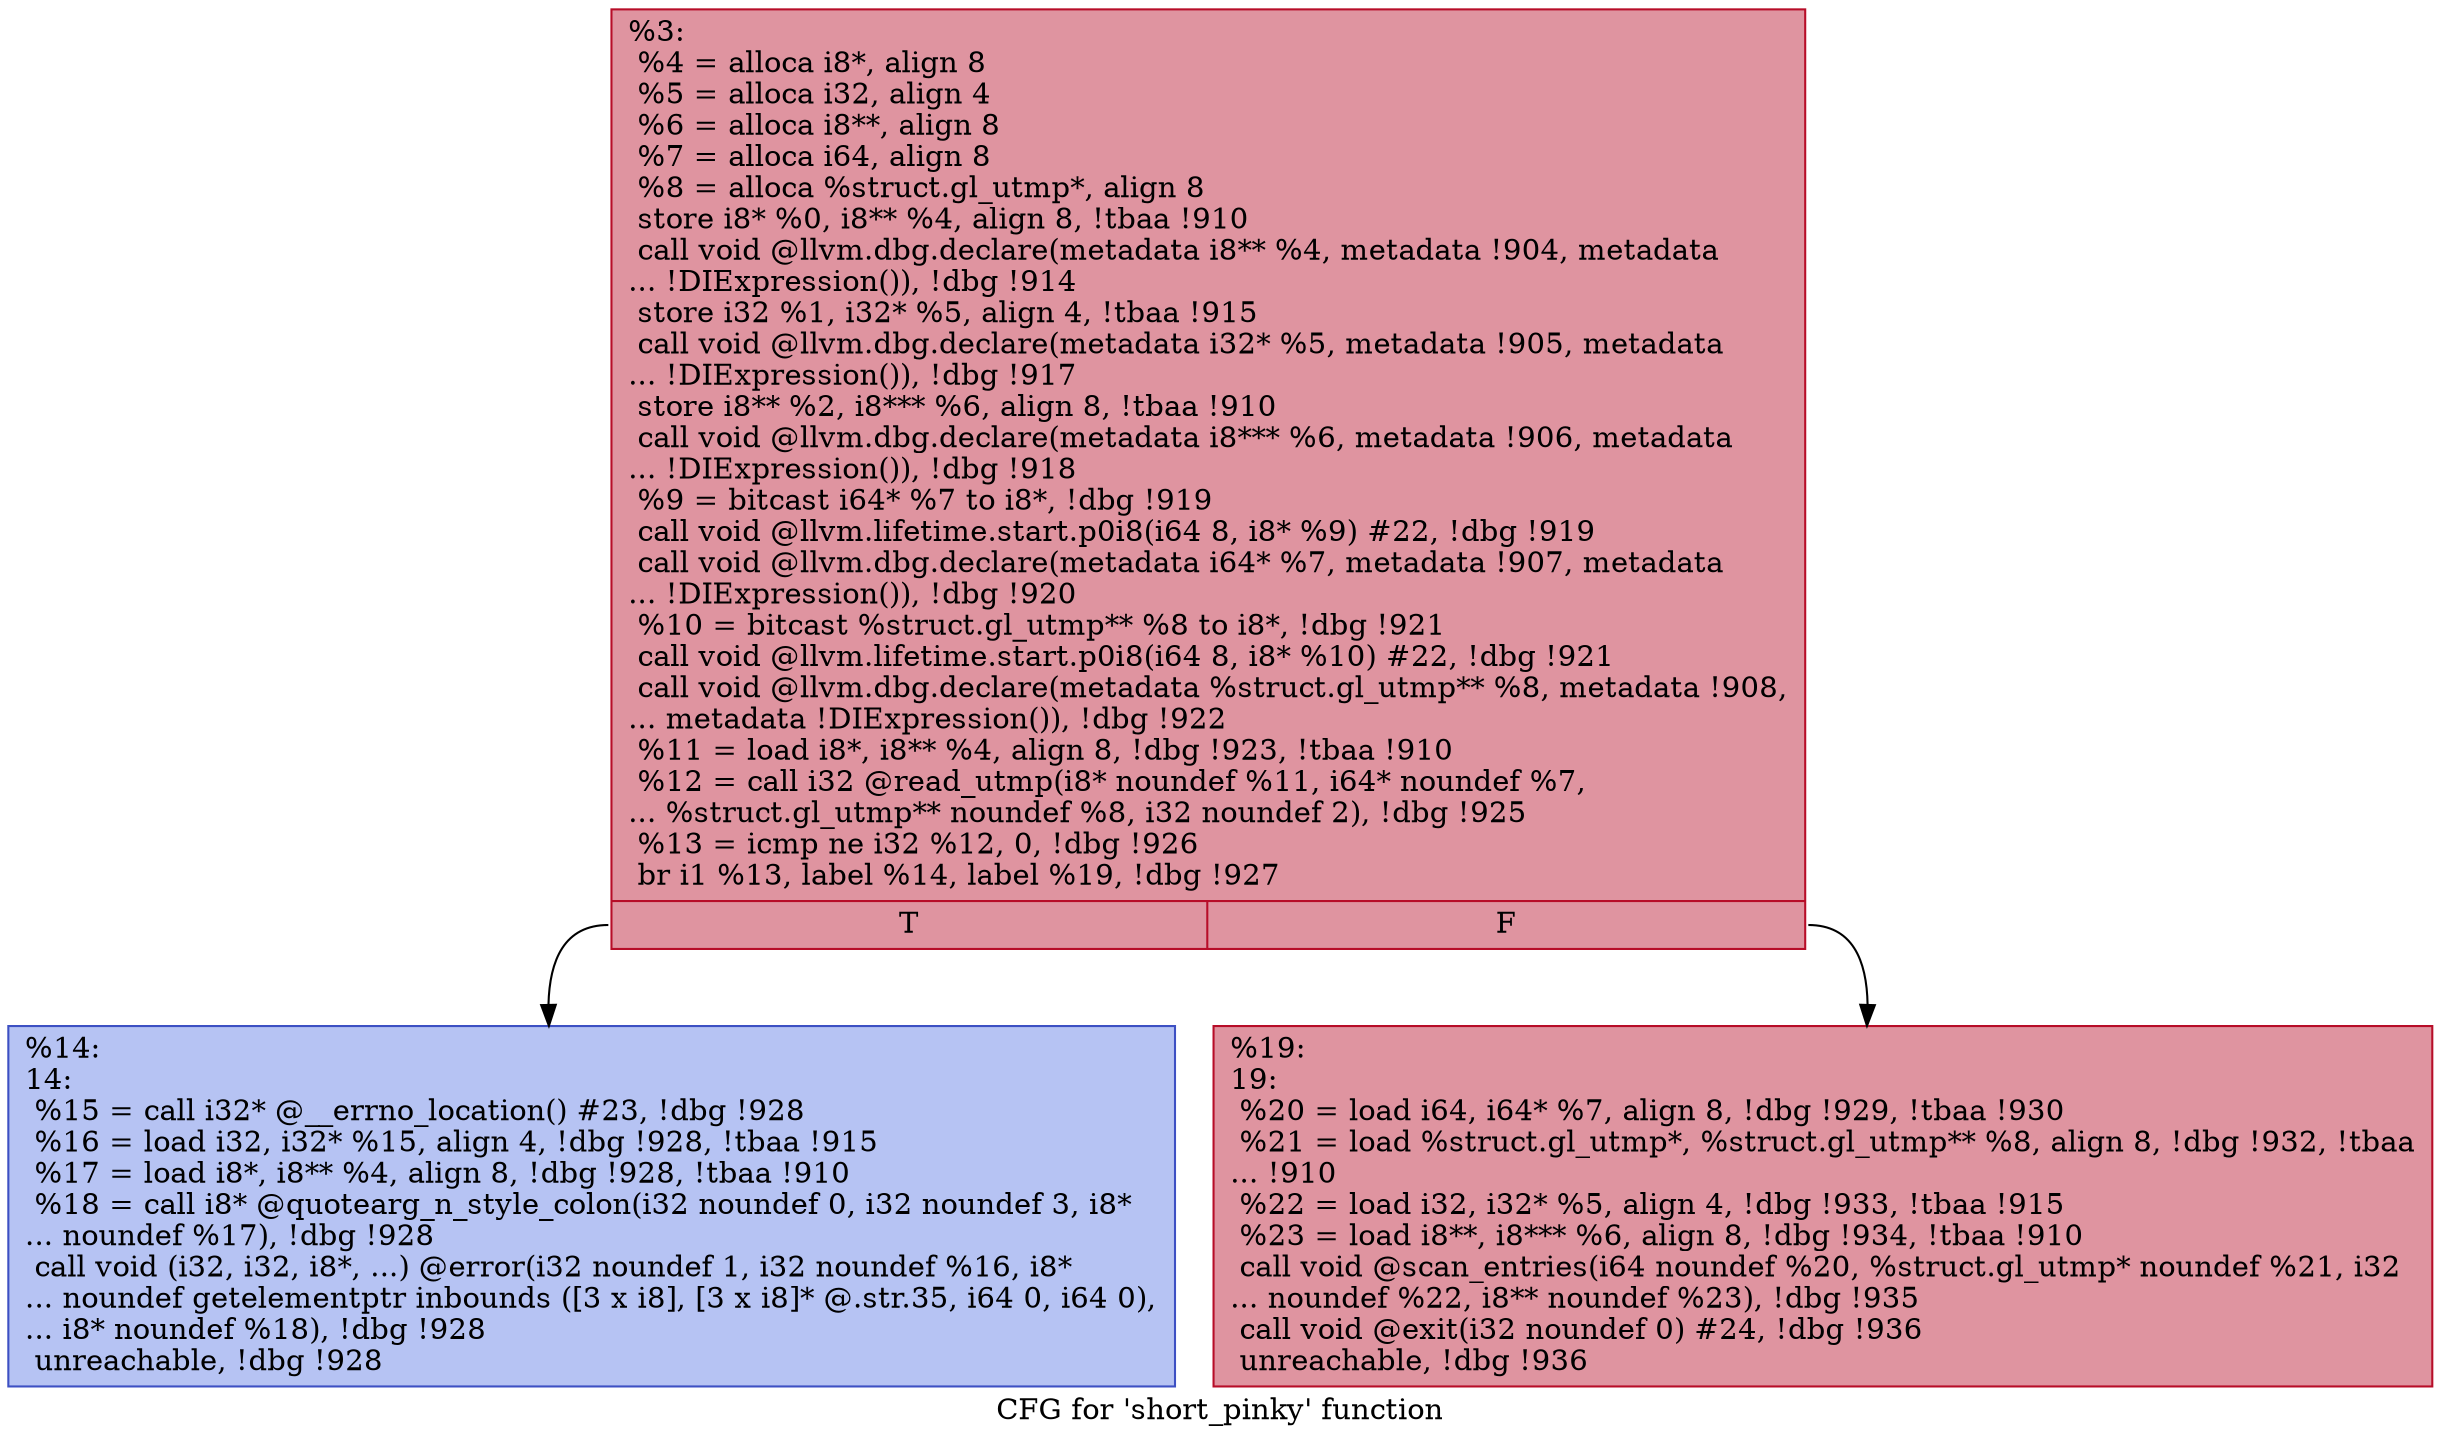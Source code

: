 digraph "CFG for 'short_pinky' function" {
	label="CFG for 'short_pinky' function";

	Node0x1d076b0 [shape=record,color="#b70d28ff", style=filled, fillcolor="#b70d2870",label="{%3:\l  %4 = alloca i8*, align 8\l  %5 = alloca i32, align 4\l  %6 = alloca i8**, align 8\l  %7 = alloca i64, align 8\l  %8 = alloca %struct.gl_utmp*, align 8\l  store i8* %0, i8** %4, align 8, !tbaa !910\l  call void @llvm.dbg.declare(metadata i8** %4, metadata !904, metadata\l... !DIExpression()), !dbg !914\l  store i32 %1, i32* %5, align 4, !tbaa !915\l  call void @llvm.dbg.declare(metadata i32* %5, metadata !905, metadata\l... !DIExpression()), !dbg !917\l  store i8** %2, i8*** %6, align 8, !tbaa !910\l  call void @llvm.dbg.declare(metadata i8*** %6, metadata !906, metadata\l... !DIExpression()), !dbg !918\l  %9 = bitcast i64* %7 to i8*, !dbg !919\l  call void @llvm.lifetime.start.p0i8(i64 8, i8* %9) #22, !dbg !919\l  call void @llvm.dbg.declare(metadata i64* %7, metadata !907, metadata\l... !DIExpression()), !dbg !920\l  %10 = bitcast %struct.gl_utmp** %8 to i8*, !dbg !921\l  call void @llvm.lifetime.start.p0i8(i64 8, i8* %10) #22, !dbg !921\l  call void @llvm.dbg.declare(metadata %struct.gl_utmp** %8, metadata !908,\l... metadata !DIExpression()), !dbg !922\l  %11 = load i8*, i8** %4, align 8, !dbg !923, !tbaa !910\l  %12 = call i32 @read_utmp(i8* noundef %11, i64* noundef %7,\l... %struct.gl_utmp** noundef %8, i32 noundef 2), !dbg !925\l  %13 = icmp ne i32 %12, 0, !dbg !926\l  br i1 %13, label %14, label %19, !dbg !927\l|{<s0>T|<s1>F}}"];
	Node0x1d076b0:s0 -> Node0x1d07780;
	Node0x1d076b0:s1 -> Node0x1d077d0;
	Node0x1d07780 [shape=record,color="#3d50c3ff", style=filled, fillcolor="#5977e370",label="{%14:\l14:                                               \l  %15 = call i32* @__errno_location() #23, !dbg !928\l  %16 = load i32, i32* %15, align 4, !dbg !928, !tbaa !915\l  %17 = load i8*, i8** %4, align 8, !dbg !928, !tbaa !910\l  %18 = call i8* @quotearg_n_style_colon(i32 noundef 0, i32 noundef 3, i8*\l... noundef %17), !dbg !928\l  call void (i32, i32, i8*, ...) @error(i32 noundef 1, i32 noundef %16, i8*\l... noundef getelementptr inbounds ([3 x i8], [3 x i8]* @.str.35, i64 0, i64 0),\l... i8* noundef %18), !dbg !928\l  unreachable, !dbg !928\l}"];
	Node0x1d077d0 [shape=record,color="#b70d28ff", style=filled, fillcolor="#b70d2870",label="{%19:\l19:                                               \l  %20 = load i64, i64* %7, align 8, !dbg !929, !tbaa !930\l  %21 = load %struct.gl_utmp*, %struct.gl_utmp** %8, align 8, !dbg !932, !tbaa\l... !910\l  %22 = load i32, i32* %5, align 4, !dbg !933, !tbaa !915\l  %23 = load i8**, i8*** %6, align 8, !dbg !934, !tbaa !910\l  call void @scan_entries(i64 noundef %20, %struct.gl_utmp* noundef %21, i32\l... noundef %22, i8** noundef %23), !dbg !935\l  call void @exit(i32 noundef 0) #24, !dbg !936\l  unreachable, !dbg !936\l}"];
}
